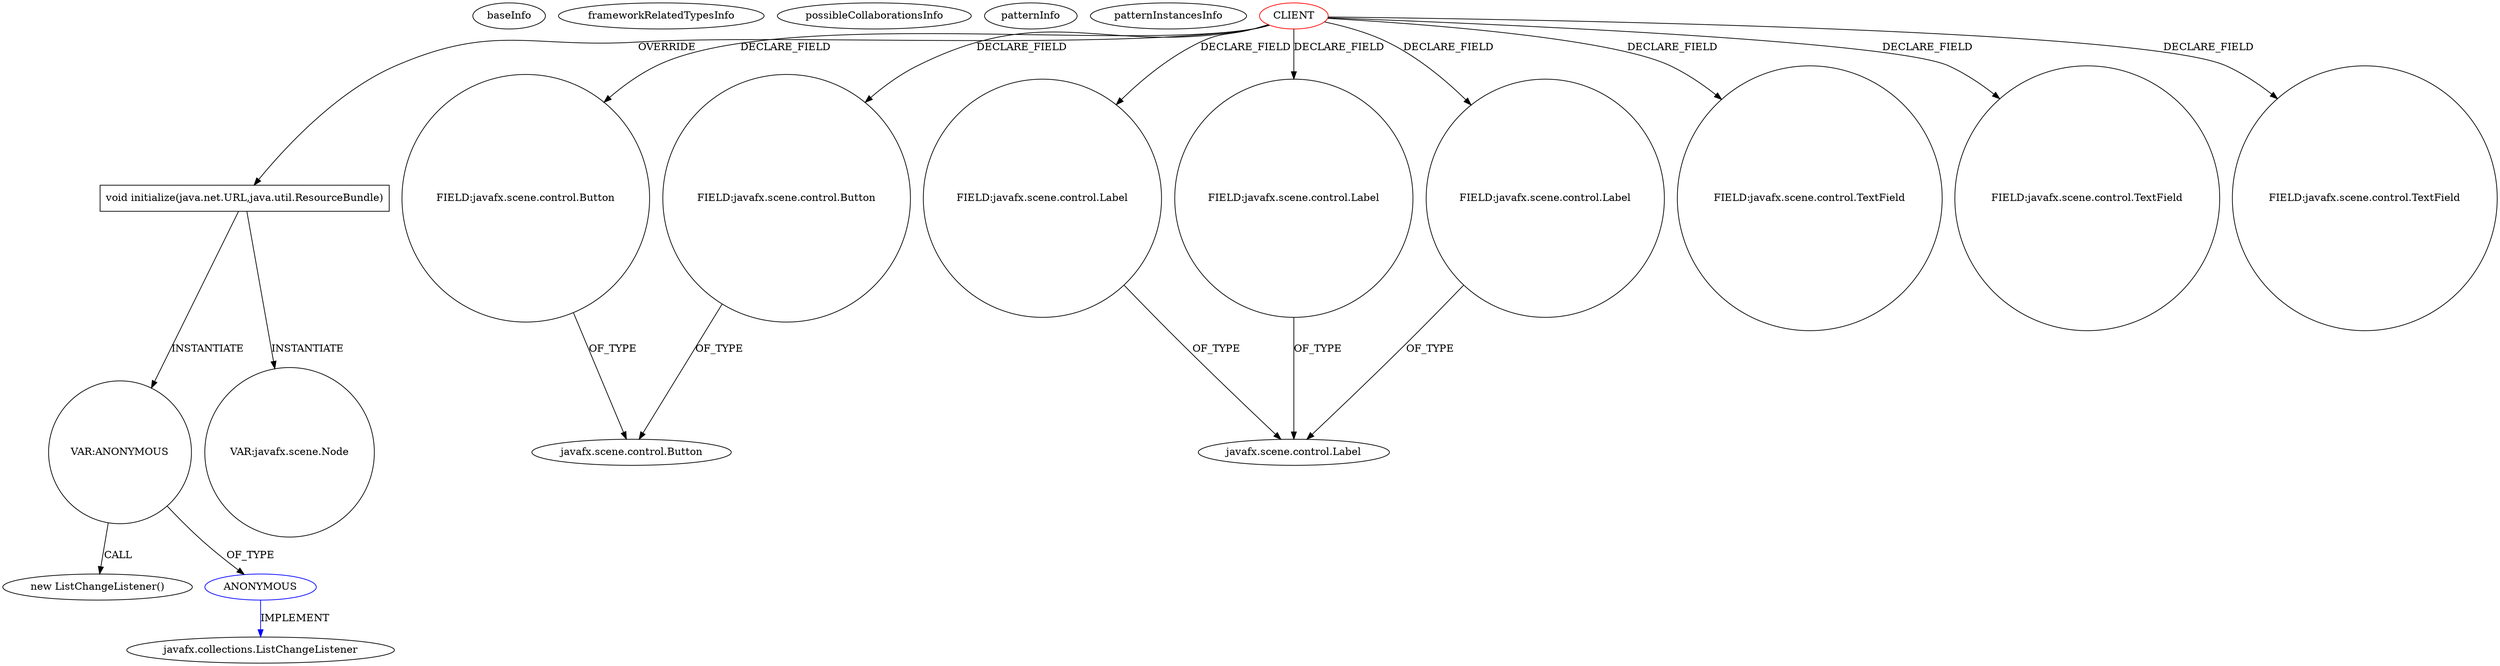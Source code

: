 digraph {
baseInfo[graphId=2804,category="pattern",isAnonymous=false,possibleRelation=false]
frameworkRelatedTypesInfo[]
possibleCollaborationsInfo[]
patternInfo[frequency=2.0,patternRootClient=0]
patternInstancesInfo[0="7thwheel-medaka-chan~/7thwheel-medaka-chan/medaka-chan-master/src/seventhwheel/pos/controller/PosController.java~PosController~30",1="bianconejo-CEFX~/bianconejo-CEFX/CEFX-master/src/cefx/CECommandeController.java~CECommandeController~2084"]
328[label="new ListChangeListener()",vertexType="CONSTRUCTOR_CALL",isFrameworkType=false]
329[label="VAR:ANONYMOUS",vertexType="VARIABLE_EXPRESION",isFrameworkType=false,shape=circle]
104[label="void initialize(java.net.URL,java.util.ResourceBundle)",vertexType="OVERRIDING_METHOD_DECLARATION",isFrameworkType=false,shape=box]
0[label="CLIENT",vertexType="ROOT_CLIENT_CLASS_DECLARATION",isFrameworkType=false,color=red]
14[label="FIELD:javafx.scene.control.Button",vertexType="FIELD_DECLARATION",isFrameworkType=false,shape=circle]
8[label="FIELD:javafx.scene.control.Button",vertexType="FIELD_DECLARATION",isFrameworkType=false,shape=circle]
330[label="ANONYMOUS",vertexType="REFERENCE_ANONYMOUS_DECLARATION",isFrameworkType=false,color=blue]
331[label="javafx.collections.ListChangeListener",vertexType="FRAMEWORK_INTERFACE_TYPE",isFrameworkType=false]
56[label="FIELD:javafx.scene.control.Label",vertexType="FIELD_DECLARATION",isFrameworkType=false,shape=circle]
55[label="javafx.scene.control.Label",vertexType="FRAMEWORK_CLASS_TYPE",isFrameworkType=false]
58[label="FIELD:javafx.scene.control.Label",vertexType="FIELD_DECLARATION",isFrameworkType=false,shape=circle]
54[label="FIELD:javafx.scene.control.Label",vertexType="FIELD_DECLARATION",isFrameworkType=false,shape=circle]
7[label="javafx.scene.control.Button",vertexType="FRAMEWORK_CLASS_TYPE",isFrameworkType=false]
84[label="FIELD:javafx.scene.control.TextField",vertexType="FIELD_DECLARATION",isFrameworkType=false,shape=circle]
88[label="FIELD:javafx.scene.control.TextField",vertexType="FIELD_DECLARATION",isFrameworkType=false,shape=circle]
98[label="FIELD:javafx.scene.control.TextField",vertexType="FIELD_DECLARATION",isFrameworkType=false,shape=circle]
448[label="VAR:javafx.scene.Node",vertexType="VARIABLE_EXPRESION",isFrameworkType=false,shape=circle]
0->104[label="OVERRIDE"]
0->54[label="DECLARE_FIELD"]
0->8[label="DECLARE_FIELD"]
0->88[label="DECLARE_FIELD"]
56->55[label="OF_TYPE"]
0->98[label="DECLARE_FIELD"]
330->331[label="IMPLEMENT",color=blue]
329->330[label="OF_TYPE"]
104->329[label="INSTANTIATE"]
8->7[label="OF_TYPE"]
0->58[label="DECLARE_FIELD"]
54->55[label="OF_TYPE"]
58->55[label="OF_TYPE"]
0->14[label="DECLARE_FIELD"]
329->328[label="CALL"]
0->56[label="DECLARE_FIELD"]
104->448[label="INSTANTIATE"]
0->84[label="DECLARE_FIELD"]
14->7[label="OF_TYPE"]
}
